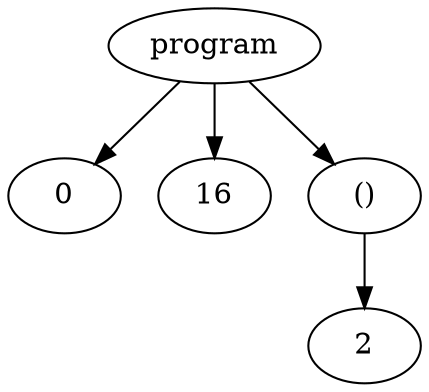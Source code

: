 digraph G { 
"<AST.AST object at 0x000001D818E47FA0> (0)"[label="program"]
"<AST.AST object at 0x000001D818E47B80> (1)"[label="0"]
"<AST.AST object at 0x000001D818E47FA0> (0)"->"<AST.AST object at 0x000001D818E47B80> (1)"
"<AST.AST object at 0x000001D818E4EBB0> (1)"[label="16"]
"<AST.AST object at 0x000001D818E47FA0> (0)"->"<AST.AST object at 0x000001D818E4EBB0> (1)"
"<AST.AST object at 0x000001D818E4EB50> (1)"[label="()"]
"<AST.AST object at 0x000001D818E47FA0> (0)"->"<AST.AST object at 0x000001D818E4EB50> (1)"
"<AST.AST object at 0x000001D818E4EB50> (1)"[label="()"]
"<AST.AST object at 0x000001D818E4E310> (2)"[label="2"]
"<AST.AST object at 0x000001D818E4EB50> (1)"->"<AST.AST object at 0x000001D818E4E310> (2)"
}